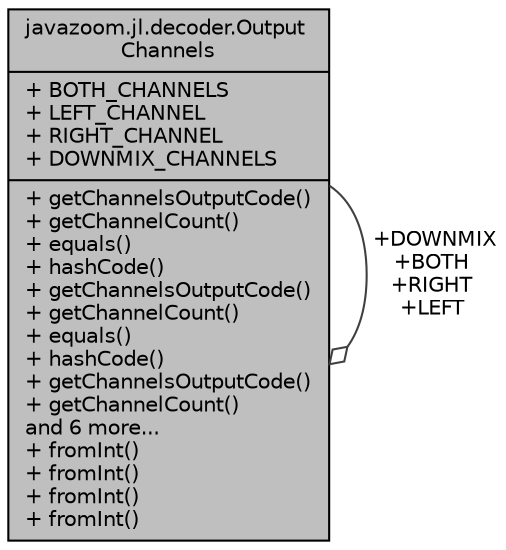 digraph "javazoom.jl.decoder.OutputChannels"
{
 // LATEX_PDF_SIZE
  edge [fontname="Helvetica",fontsize="10",labelfontname="Helvetica",labelfontsize="10"];
  node [fontname="Helvetica",fontsize="10",shape=record];
  Node1 [label="{javazoom.jl.decoder.Output\lChannels\n|+ BOTH_CHANNELS\l+ LEFT_CHANNEL\l+ RIGHT_CHANNEL\l+ DOWNMIX_CHANNELS\l|+ getChannelsOutputCode()\l+ getChannelCount()\l+ equals()\l+ hashCode()\l+ getChannelsOutputCode()\l+ getChannelCount()\l+ equals()\l+ hashCode()\l+ getChannelsOutputCode()\l+ getChannelCount()\land 6 more...\l+ fromInt()\l+ fromInt()\l+ fromInt()\l+ fromInt()\l}",height=0.2,width=0.4,color="black", fillcolor="grey75", style="filled", fontcolor="black",tooltip=" "];
  Node1 -> Node1 [color="grey25",fontsize="10",style="solid",label=" +DOWNMIX\n+BOTH\n+RIGHT\n+LEFT" ,arrowhead="odiamond",fontname="Helvetica"];
}
